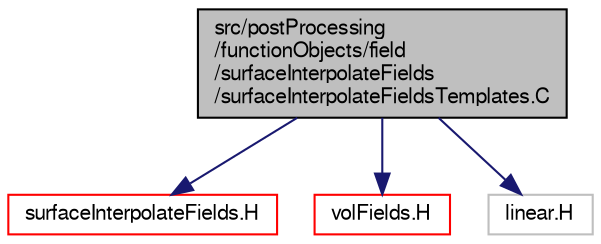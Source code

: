 digraph "src/postProcessing/functionObjects/field/surfaceInterpolateFields/surfaceInterpolateFieldsTemplates.C"
{
  bgcolor="transparent";
  edge [fontname="FreeSans",fontsize="10",labelfontname="FreeSans",labelfontsize="10"];
  node [fontname="FreeSans",fontsize="10",shape=record];
  Node0 [label="src/postProcessing\l/functionObjects/field\l/surfaceInterpolateFields\l/surfaceInterpolateFieldsTemplates.C",height=0.2,width=0.4,color="black", fillcolor="grey75", style="filled", fontcolor="black"];
  Node0 -> Node1 [color="midnightblue",fontsize="10",style="solid",fontname="FreeSans"];
  Node1 [label="surfaceInterpolateFields.H",height=0.2,width=0.4,color="red",URL="$a13448.html"];
  Node0 -> Node305 [color="midnightblue",fontsize="10",style="solid",fontname="FreeSans"];
  Node305 [label="volFields.H",height=0.2,width=0.4,color="red",URL="$a02750.html"];
  Node0 -> Node310 [color="midnightblue",fontsize="10",style="solid",fontname="FreeSans"];
  Node310 [label="linear.H",height=0.2,width=0.4,color="grey75"];
}
